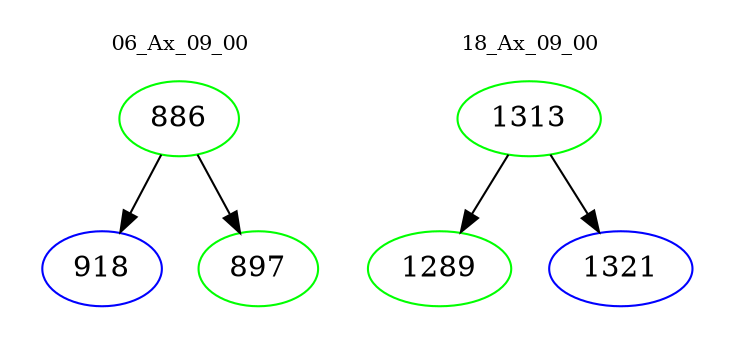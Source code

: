 digraph{
subgraph cluster_0 {
color = white
label = "06_Ax_09_00";
fontsize=10;
T0_886 [label="886", color="green"]
T0_886 -> T0_918 [color="black"]
T0_918 [label="918", color="blue"]
T0_886 -> T0_897 [color="black"]
T0_897 [label="897", color="green"]
}
subgraph cluster_1 {
color = white
label = "18_Ax_09_00";
fontsize=10;
T1_1313 [label="1313", color="green"]
T1_1313 -> T1_1289 [color="black"]
T1_1289 [label="1289", color="green"]
T1_1313 -> T1_1321 [color="black"]
T1_1321 [label="1321", color="blue"]
}
}
